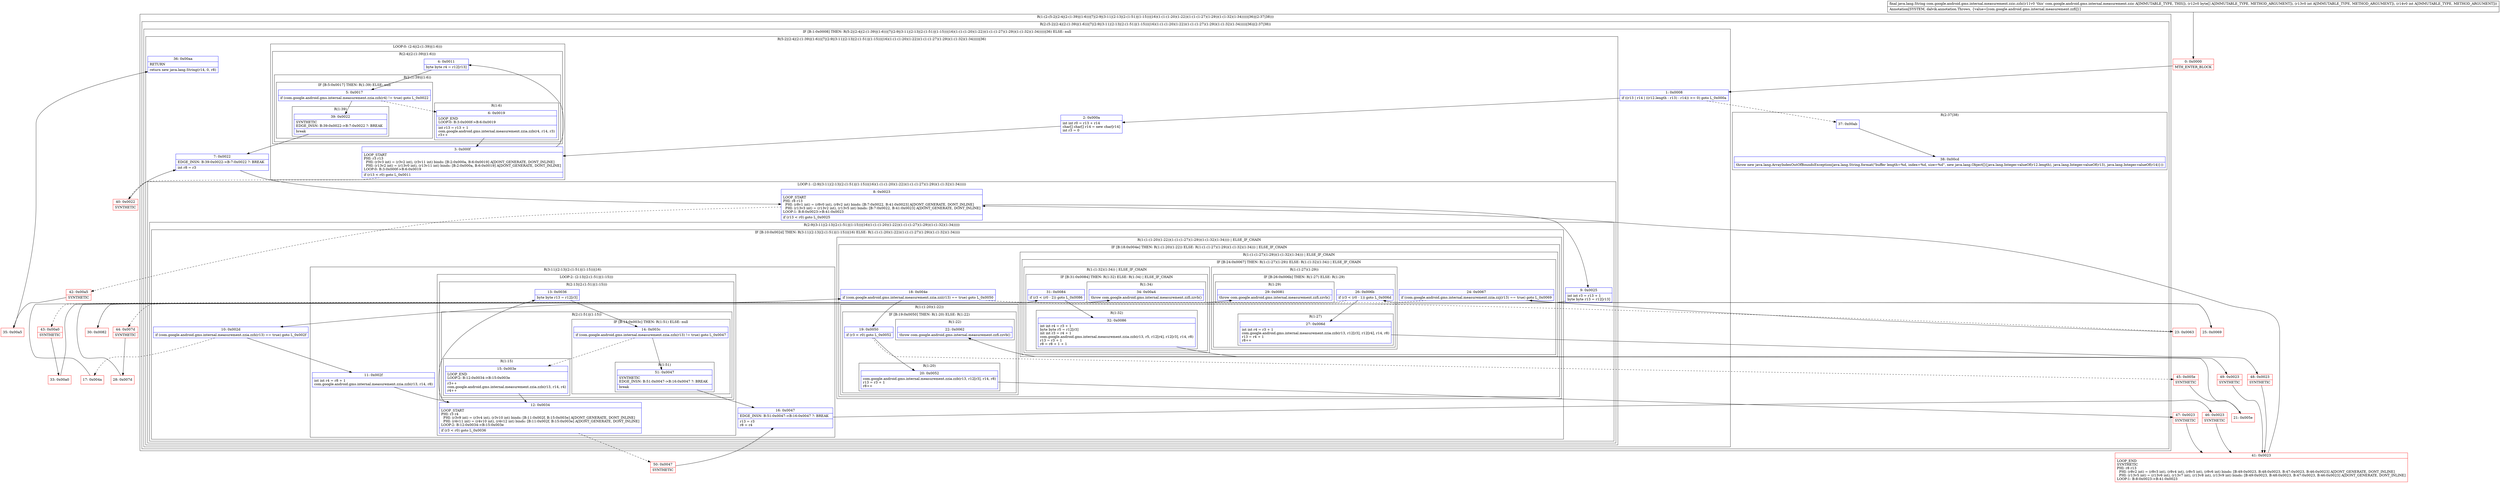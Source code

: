 digraph "CFG forcom.google.android.gms.internal.measurement.zzic.zzh([BII)Ljava\/lang\/String;" {
subgraph cluster_Region_1698687853 {
label = "R(1:(2:(5:2|(2:4|(2:(1:39)|(1:6)))|7|(2:9|(3:11|(2:13|(2:(1:51)|(1:15)))|16)(1:(1:(1:20)(1:22))(1:(1:(1:27)(1:29))(1:(1:32)(1:34)))))|36)|(2:37|38)))";
node [shape=record,color=blue];
subgraph cluster_Region_556391418 {
label = "R(2:(5:2|(2:4|(2:(1:39)|(1:6)))|7|(2:9|(3:11|(2:13|(2:(1:51)|(1:15)))|16)(1:(1:(1:20)(1:22))(1:(1:(1:27)(1:29))(1:(1:32)(1:34)))))|36)|(2:37|38))";
node [shape=record,color=blue];
subgraph cluster_IfRegion_1937745210 {
label = "IF [B:1:0x0008] THEN: R(5:2|(2:4|(2:(1:39)|(1:6)))|7|(2:9|(3:11|(2:13|(2:(1:51)|(1:15)))|16)(1:(1:(1:20)(1:22))(1:(1:(1:27)(1:29))(1:(1:32)(1:34)))))|36) ELSE: null";
node [shape=record,color=blue];
Node_1 [shape=record,label="{1\:\ 0x0008|if ((r13 \| r14 \| ((r12.length \- r13) \- r14)) \>= 0) goto L_0x000a\l}"];
subgraph cluster_Region_890621342 {
label = "R(5:2|(2:4|(2:(1:39)|(1:6)))|7|(2:9|(3:11|(2:13|(2:(1:51)|(1:15)))|16)(1:(1:(1:20)(1:22))(1:(1:(1:27)(1:29))(1:(1:32)(1:34)))))|36)";
node [shape=record,color=blue];
Node_2 [shape=record,label="{2\:\ 0x000a|int int r0 = r13 + r14\lchar[] char[] r14 = new char[r14]\lint r3 = 0\l}"];
subgraph cluster_LoopRegion_2058503887 {
label = "LOOP:0: (2:4|(2:(1:39)|(1:6)))";
node [shape=record,color=blue];
Node_3 [shape=record,label="{3\:\ 0x000f|LOOP_START\lPHI: r3 r13 \l  PHI: (r3v3 int) = (r3v2 int), (r3v11 int) binds: [B:2:0x000a, B:6:0x0019] A[DONT_GENERATE, DONT_INLINE]\l  PHI: (r13v2 int) = (r13v0 int), (r13v11 int) binds: [B:2:0x000a, B:6:0x0019] A[DONT_GENERATE, DONT_INLINE]\lLOOP:0: B:3:0x000f\-\>B:6:0x0019\l|if (r13 \< r0) goto L_0x0011\l}"];
subgraph cluster_Region_1829266323 {
label = "R(2:4|(2:(1:39)|(1:6)))";
node [shape=record,color=blue];
Node_4 [shape=record,label="{4\:\ 0x0011|byte byte r4 = r12[r13]\l}"];
subgraph cluster_Region_1837318957 {
label = "R(2:(1:39)|(1:6))";
node [shape=record,color=blue];
subgraph cluster_IfRegion_715949395 {
label = "IF [B:5:0x0017] THEN: R(1:39) ELSE: null";
node [shape=record,color=blue];
Node_5 [shape=record,label="{5\:\ 0x0017|if (com.google.android.gms.internal.measurement.zzia.zzh(r4) != true) goto L_0x0022\l}"];
subgraph cluster_Region_2004724083 {
label = "R(1:39)";
node [shape=record,color=blue];
Node_39 [shape=record,label="{39\:\ 0x0022|SYNTHETIC\lEDGE_INSN: B:39:0x0022\-\>B:7:0x0022 ?: BREAK  \l|break\l}"];
}
}
subgraph cluster_Region_1082662684 {
label = "R(1:6)";
node [shape=record,color=blue];
Node_6 [shape=record,label="{6\:\ 0x0019|LOOP_END\lLOOP:0: B:3:0x000f\-\>B:6:0x0019\l|int r13 = r13 + 1\lcom.google.android.gms.internal.measurement.zzia.zzb(r4, r14, r3)\lr3++\l}"];
}
}
}
}
Node_7 [shape=record,label="{7\:\ 0x0022|EDGE_INSN: B:39:0x0022\-\>B:7:0x0022 ?: BREAK  \l|int r8 = r3\l}"];
subgraph cluster_LoopRegion_864115976 {
label = "LOOP:1: (2:9|(3:11|(2:13|(2:(1:51)|(1:15)))|16)(1:(1:(1:20)(1:22))(1:(1:(1:27)(1:29))(1:(1:32)(1:34)))))";
node [shape=record,color=blue];
Node_8 [shape=record,label="{8\:\ 0x0023|LOOP_START\lPHI: r8 r13 \l  PHI: (r8v1 int) = (r8v0 int), (r8v2 int) binds: [B:7:0x0022, B:41:0x0023] A[DONT_GENERATE, DONT_INLINE]\l  PHI: (r13v3 int) = (r13v2 int), (r13v5 int) binds: [B:7:0x0022, B:41:0x0023] A[DONT_GENERATE, DONT_INLINE]\lLOOP:1: B:8:0x0023\-\>B:41:0x0023\l|if (r13 \< r0) goto L_0x0025\l}"];
subgraph cluster_Region_1391792446 {
label = "R(2:9|(3:11|(2:13|(2:(1:51)|(1:15)))|16)(1:(1:(1:20)(1:22))(1:(1:(1:27)(1:29))(1:(1:32)(1:34)))))";
node [shape=record,color=blue];
Node_9 [shape=record,label="{9\:\ 0x0025|int int r3 = r13 + 1\lbyte byte r13 = r12[r13]\l}"];
subgraph cluster_IfRegion_1458783236 {
label = "IF [B:10:0x002d] THEN: R(3:11|(2:13|(2:(1:51)|(1:15)))|16) ELSE: R(1:(1:(1:20)(1:22))(1:(1:(1:27)(1:29))(1:(1:32)(1:34))))";
node [shape=record,color=blue];
Node_10 [shape=record,label="{10\:\ 0x002d|if (com.google.android.gms.internal.measurement.zzia.zzh(r13) == true) goto L_0x002f\l}"];
subgraph cluster_Region_923091606 {
label = "R(3:11|(2:13|(2:(1:51)|(1:15)))|16)";
node [shape=record,color=blue];
Node_11 [shape=record,label="{11\:\ 0x002f|int int r4 = r8 + 1\lcom.google.android.gms.internal.measurement.zzia.zzb(r13, r14, r8)\l}"];
subgraph cluster_LoopRegion_1960920331 {
label = "LOOP:2: (2:13|(2:(1:51)|(1:15)))";
node [shape=record,color=blue];
Node_12 [shape=record,label="{12\:\ 0x0034|LOOP_START\lPHI: r3 r4 \l  PHI: (r3v9 int) = (r3v4 int), (r3v10 int) binds: [B:11:0x002f, B:15:0x003e] A[DONT_GENERATE, DONT_INLINE]\l  PHI: (r4v11 int) = (r4v10 int), (r4v12 int) binds: [B:11:0x002f, B:15:0x003e] A[DONT_GENERATE, DONT_INLINE]\lLOOP:2: B:12:0x0034\-\>B:15:0x003e\l|if (r3 \< r0) goto L_0x0036\l}"];
subgraph cluster_Region_520366574 {
label = "R(2:13|(2:(1:51)|(1:15)))";
node [shape=record,color=blue];
Node_13 [shape=record,label="{13\:\ 0x0036|byte byte r13 = r12[r3]\l}"];
subgraph cluster_Region_417614445 {
label = "R(2:(1:51)|(1:15))";
node [shape=record,color=blue];
subgraph cluster_IfRegion_563593409 {
label = "IF [B:14:0x003c] THEN: R(1:51) ELSE: null";
node [shape=record,color=blue];
Node_14 [shape=record,label="{14\:\ 0x003c|if (com.google.android.gms.internal.measurement.zzia.zzh(r13) != true) goto L_0x0047\l}"];
subgraph cluster_Region_373062206 {
label = "R(1:51)";
node [shape=record,color=blue];
Node_51 [shape=record,label="{51\:\ 0x0047|SYNTHETIC\lEDGE_INSN: B:51:0x0047\-\>B:16:0x0047 ?: BREAK  \l|break\l}"];
}
}
subgraph cluster_Region_1305606739 {
label = "R(1:15)";
node [shape=record,color=blue];
Node_15 [shape=record,label="{15\:\ 0x003e|LOOP_END\lLOOP:2: B:12:0x0034\-\>B:15:0x003e\l|r3++\lcom.google.android.gms.internal.measurement.zzia.zzb(r13, r14, r4)\lr4++\l}"];
}
}
}
}
Node_16 [shape=record,label="{16\:\ 0x0047|EDGE_INSN: B:51:0x0047\-\>B:16:0x0047 ?: BREAK  \l|r13 = r3\lr8 = r4\l}"];
}
subgraph cluster_Region_1641138687 {
label = "R(1:(1:(1:20)(1:22))(1:(1:(1:27)(1:29))(1:(1:32)(1:34)))) | ELSE_IF_CHAIN\l";
node [shape=record,color=blue];
subgraph cluster_IfRegion_1709461753 {
label = "IF [B:18:0x004e] THEN: R(1:(1:20)(1:22)) ELSE: R(1:(1:(1:27)(1:29))(1:(1:32)(1:34))) | ELSE_IF_CHAIN\l";
node [shape=record,color=blue];
Node_18 [shape=record,label="{18\:\ 0x004e|if (com.google.android.gms.internal.measurement.zzia.zzi(r13) == true) goto L_0x0050\l}"];
subgraph cluster_Region_2080227975 {
label = "R(1:(1:20)(1:22))";
node [shape=record,color=blue];
subgraph cluster_IfRegion_1870860084 {
label = "IF [B:19:0x0050] THEN: R(1:20) ELSE: R(1:22)";
node [shape=record,color=blue];
Node_19 [shape=record,label="{19\:\ 0x0050|if (r3 \< r0) goto L_0x0052\l}"];
subgraph cluster_Region_222826112 {
label = "R(1:20)";
node [shape=record,color=blue];
Node_20 [shape=record,label="{20\:\ 0x0052|com.google.android.gms.internal.measurement.zzia.zzb(r13, r12[r3], r14, r8)\lr13 = r3 + 1\lr8++\l}"];
}
subgraph cluster_Region_1106270391 {
label = "R(1:22)";
node [shape=record,color=blue];
Node_22 [shape=record,label="{22\:\ 0x0062|throw com.google.android.gms.internal.measurement.zzfi.zzvb()\l}"];
}
}
}
subgraph cluster_Region_887629629 {
label = "R(1:(1:(1:27)(1:29))(1:(1:32)(1:34))) | ELSE_IF_CHAIN\l";
node [shape=record,color=blue];
subgraph cluster_IfRegion_526569882 {
label = "IF [B:24:0x0067] THEN: R(1:(1:27)(1:29)) ELSE: R(1:(1:32)(1:34)) | ELSE_IF_CHAIN\l";
node [shape=record,color=blue];
Node_24 [shape=record,label="{24\:\ 0x0067|if (com.google.android.gms.internal.measurement.zzia.zzj(r13) == true) goto L_0x0069\l}"];
subgraph cluster_Region_1536790126 {
label = "R(1:(1:27)(1:29))";
node [shape=record,color=blue];
subgraph cluster_IfRegion_124762165 {
label = "IF [B:26:0x006b] THEN: R(1:27) ELSE: R(1:29)";
node [shape=record,color=blue];
Node_26 [shape=record,label="{26\:\ 0x006b|if (r3 \< (r0 \- 1)) goto L_0x006d\l}"];
subgraph cluster_Region_221810890 {
label = "R(1:27)";
node [shape=record,color=blue];
Node_27 [shape=record,label="{27\:\ 0x006d|int int r4 = r3 + 1\lcom.google.android.gms.internal.measurement.zzia.zzb(r13, r12[r3], r12[r4], r14, r8)\lr13 = r4 + 1\lr8++\l}"];
}
subgraph cluster_Region_1323664992 {
label = "R(1:29)";
node [shape=record,color=blue];
Node_29 [shape=record,label="{29\:\ 0x0081|throw com.google.android.gms.internal.measurement.zzfi.zzvb()\l}"];
}
}
}
subgraph cluster_Region_227760875 {
label = "R(1:(1:32)(1:34)) | ELSE_IF_CHAIN\l";
node [shape=record,color=blue];
subgraph cluster_IfRegion_1044368589 {
label = "IF [B:31:0x0084] THEN: R(1:32) ELSE: R(1:34) | ELSE_IF_CHAIN\l";
node [shape=record,color=blue];
Node_31 [shape=record,label="{31\:\ 0x0084|if (r3 \< (r0 \- 2)) goto L_0x0086\l}"];
subgraph cluster_Region_271868425 {
label = "R(1:32)";
node [shape=record,color=blue];
Node_32 [shape=record,label="{32\:\ 0x0086|int int r4 = r3 + 1\lbyte byte r5 = r12[r3]\lint int r3 = r4 + 1\lcom.google.android.gms.internal.measurement.zzia.zzb(r13, r5, r12[r4], r12[r3], r14, r8)\lr13 = r3 + 1\lr8 = r8 + 1 + 1\l}"];
}
subgraph cluster_Region_2016888235 {
label = "R(1:34)";
node [shape=record,color=blue];
Node_34 [shape=record,label="{34\:\ 0x00a4|throw com.google.android.gms.internal.measurement.zzfi.zzvb()\l}"];
}
}
}
}
}
}
}
}
}
}
Node_36 [shape=record,label="{36\:\ 0x00aa|RETURN\l|return new java.lang.String(r14, 0, r8)\l}"];
}
}
subgraph cluster_Region_1875533373 {
label = "R(2:37|38)";
node [shape=record,color=blue];
Node_37 [shape=record,label="{37\:\ 0x00ab}"];
Node_38 [shape=record,label="{38\:\ 0x00cd|throw new java.lang.ArrayIndexOutOfBoundsException(java.lang.String.format(\"buffer length=%d, index=%d, size=%d\", new java.lang.Object[]\{java.lang.Integer.valueOf(r12.length), java.lang.Integer.valueOf(r13), java.lang.Integer.valueOf(r14)\}))\l}"];
}
}
}
Node_0 [shape=record,color=red,label="{0\:\ 0x0000|MTH_ENTER_BLOCK\l}"];
Node_17 [shape=record,color=red,label="{17\:\ 0x004a}"];
Node_21 [shape=record,color=red,label="{21\:\ 0x005e}"];
Node_23 [shape=record,color=red,label="{23\:\ 0x0063}"];
Node_25 [shape=record,color=red,label="{25\:\ 0x0069}"];
Node_28 [shape=record,color=red,label="{28\:\ 0x007d}"];
Node_30 [shape=record,color=red,label="{30\:\ 0x0082}"];
Node_33 [shape=record,color=red,label="{33\:\ 0x00a0}"];
Node_35 [shape=record,color=red,label="{35\:\ 0x00a5}"];
Node_40 [shape=record,color=red,label="{40\:\ 0x0022|SYNTHETIC\l}"];
Node_41 [shape=record,color=red,label="{41\:\ 0x0023|LOOP_END\lSYNTHETIC\lPHI: r8 r13 \l  PHI: (r8v2 int) = (r8v3 int), (r8v4 int), (r8v5 int), (r8v6 int) binds: [B:49:0x0023, B:48:0x0023, B:47:0x0023, B:46:0x0023] A[DONT_GENERATE, DONT_INLINE]\l  PHI: (r13v5 int) = (r13v6 int), (r13v7 int), (r13v8 int), (r13v9 int) binds: [B:49:0x0023, B:48:0x0023, B:47:0x0023, B:46:0x0023] A[DONT_GENERATE, DONT_INLINE]\lLOOP:1: B:8:0x0023\-\>B:41:0x0023\l}"];
Node_42 [shape=record,color=red,label="{42\:\ 0x00a5|SYNTHETIC\l}"];
Node_43 [shape=record,color=red,label="{43\:\ 0x00a0|SYNTHETIC\l}"];
Node_44 [shape=record,color=red,label="{44\:\ 0x007d|SYNTHETIC\l}"];
Node_45 [shape=record,color=red,label="{45\:\ 0x005e|SYNTHETIC\l}"];
Node_46 [shape=record,color=red,label="{46\:\ 0x0023|SYNTHETIC\l}"];
Node_47 [shape=record,color=red,label="{47\:\ 0x0023|SYNTHETIC\l}"];
Node_48 [shape=record,color=red,label="{48\:\ 0x0023|SYNTHETIC\l}"];
Node_49 [shape=record,color=red,label="{49\:\ 0x0023|SYNTHETIC\l}"];
Node_50 [shape=record,color=red,label="{50\:\ 0x0047|SYNTHETIC\l}"];
MethodNode[shape=record,label="{final java.lang.String com.google.android.gms.internal.measurement.zzic.zzh((r11v0 'this' com.google.android.gms.internal.measurement.zzic A[IMMUTABLE_TYPE, THIS]), (r12v0 byte[] A[IMMUTABLE_TYPE, METHOD_ARGUMENT]), (r13v0 int A[IMMUTABLE_TYPE, METHOD_ARGUMENT]), (r14v0 int A[IMMUTABLE_TYPE, METHOD_ARGUMENT]))  | Annotation[SYSTEM, dalvik.annotation.Throws, \{value=[com.google.android.gms.internal.measurement.zzfi]\}]\l}"];
MethodNode -> Node_0;
Node_1 -> Node_2;
Node_1 -> Node_37[style=dashed];
Node_2 -> Node_3;
Node_3 -> Node_4;
Node_3 -> Node_40[style=dashed];
Node_4 -> Node_5;
Node_5 -> Node_6[style=dashed];
Node_5 -> Node_39;
Node_39 -> Node_7;
Node_6 -> Node_3;
Node_7 -> Node_8;
Node_8 -> Node_9;
Node_8 -> Node_42[style=dashed];
Node_9 -> Node_10;
Node_10 -> Node_11;
Node_10 -> Node_17[style=dashed];
Node_11 -> Node_12;
Node_12 -> Node_13;
Node_12 -> Node_50[style=dashed];
Node_13 -> Node_14;
Node_14 -> Node_15[style=dashed];
Node_14 -> Node_51;
Node_51 -> Node_16;
Node_15 -> Node_12;
Node_16 -> Node_46;
Node_18 -> Node_19;
Node_18 -> Node_23[style=dashed];
Node_19 -> Node_20;
Node_19 -> Node_45[style=dashed];
Node_20 -> Node_47;
Node_24 -> Node_25;
Node_24 -> Node_30[style=dashed];
Node_26 -> Node_27;
Node_26 -> Node_44[style=dashed];
Node_27 -> Node_48;
Node_31 -> Node_32;
Node_31 -> Node_43[style=dashed];
Node_32 -> Node_49;
Node_37 -> Node_38;
Node_0 -> Node_1;
Node_17 -> Node_18;
Node_21 -> Node_22;
Node_23 -> Node_24;
Node_25 -> Node_26;
Node_28 -> Node_29;
Node_30 -> Node_31;
Node_33 -> Node_34;
Node_35 -> Node_36;
Node_40 -> Node_7;
Node_41 -> Node_8;
Node_42 -> Node_35;
Node_43 -> Node_33;
Node_44 -> Node_28;
Node_45 -> Node_21;
Node_46 -> Node_41;
Node_47 -> Node_41;
Node_48 -> Node_41;
Node_49 -> Node_41;
Node_50 -> Node_16;
}

